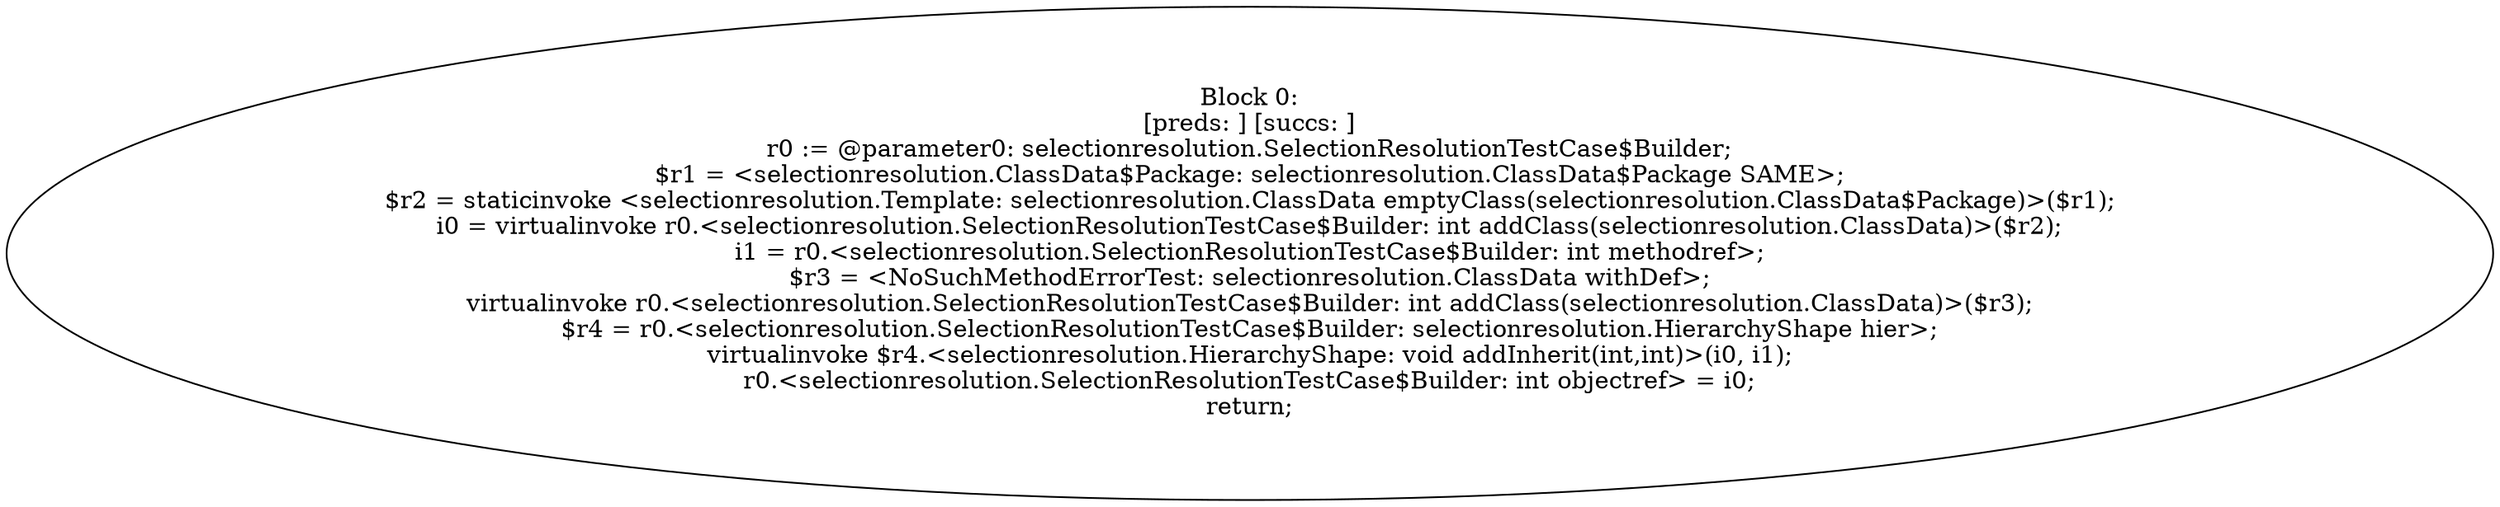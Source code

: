 digraph "unitGraph" {
    "Block 0:
[preds: ] [succs: ]
r0 := @parameter0: selectionresolution.SelectionResolutionTestCase$Builder;
$r1 = <selectionresolution.ClassData$Package: selectionresolution.ClassData$Package SAME>;
$r2 = staticinvoke <selectionresolution.Template: selectionresolution.ClassData emptyClass(selectionresolution.ClassData$Package)>($r1);
i0 = virtualinvoke r0.<selectionresolution.SelectionResolutionTestCase$Builder: int addClass(selectionresolution.ClassData)>($r2);
i1 = r0.<selectionresolution.SelectionResolutionTestCase$Builder: int methodref>;
$r3 = <NoSuchMethodErrorTest: selectionresolution.ClassData withDef>;
virtualinvoke r0.<selectionresolution.SelectionResolutionTestCase$Builder: int addClass(selectionresolution.ClassData)>($r3);
$r4 = r0.<selectionresolution.SelectionResolutionTestCase$Builder: selectionresolution.HierarchyShape hier>;
virtualinvoke $r4.<selectionresolution.HierarchyShape: void addInherit(int,int)>(i0, i1);
r0.<selectionresolution.SelectionResolutionTestCase$Builder: int objectref> = i0;
return;
"
}
